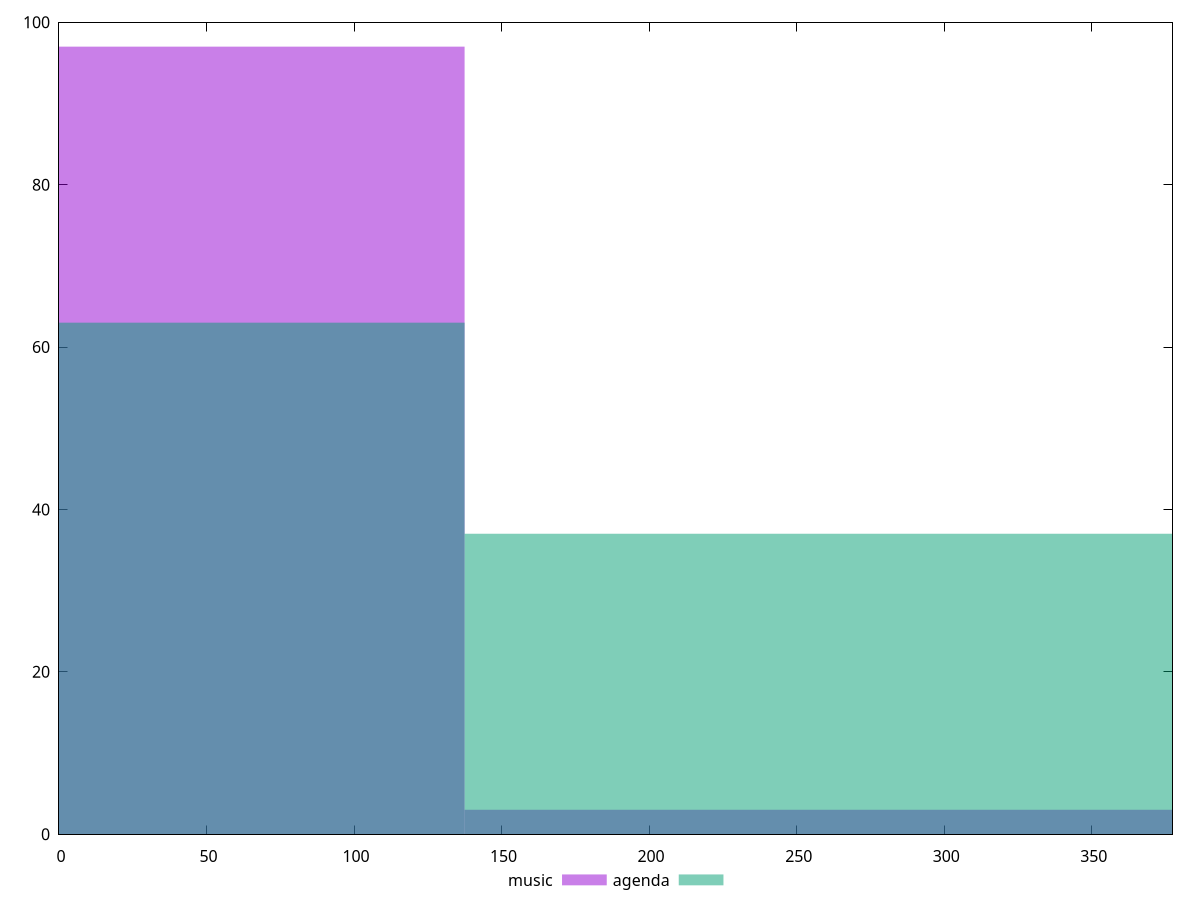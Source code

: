 reset

$music <<EOF
0 97
274.92703828549094 3
EOF

$agenda <<EOF
274.92703828549094 37
0 63
EOF

set key outside below
set boxwidth 274.92703828549094
set xrange [0:377.39]
set yrange [0:100]
set trange [0:100]
set style fill transparent solid 0.5 noborder
set terminal svg size 640, 500 enhanced background rgb 'white'
set output "reports/report_00027_2021-02-24T12-40-31.850Z/uses-rel-preconnect/comparison/histogram/0_vs_1.svg"

plot $music title "music" with boxes, \
     $agenda title "agenda" with boxes

reset
